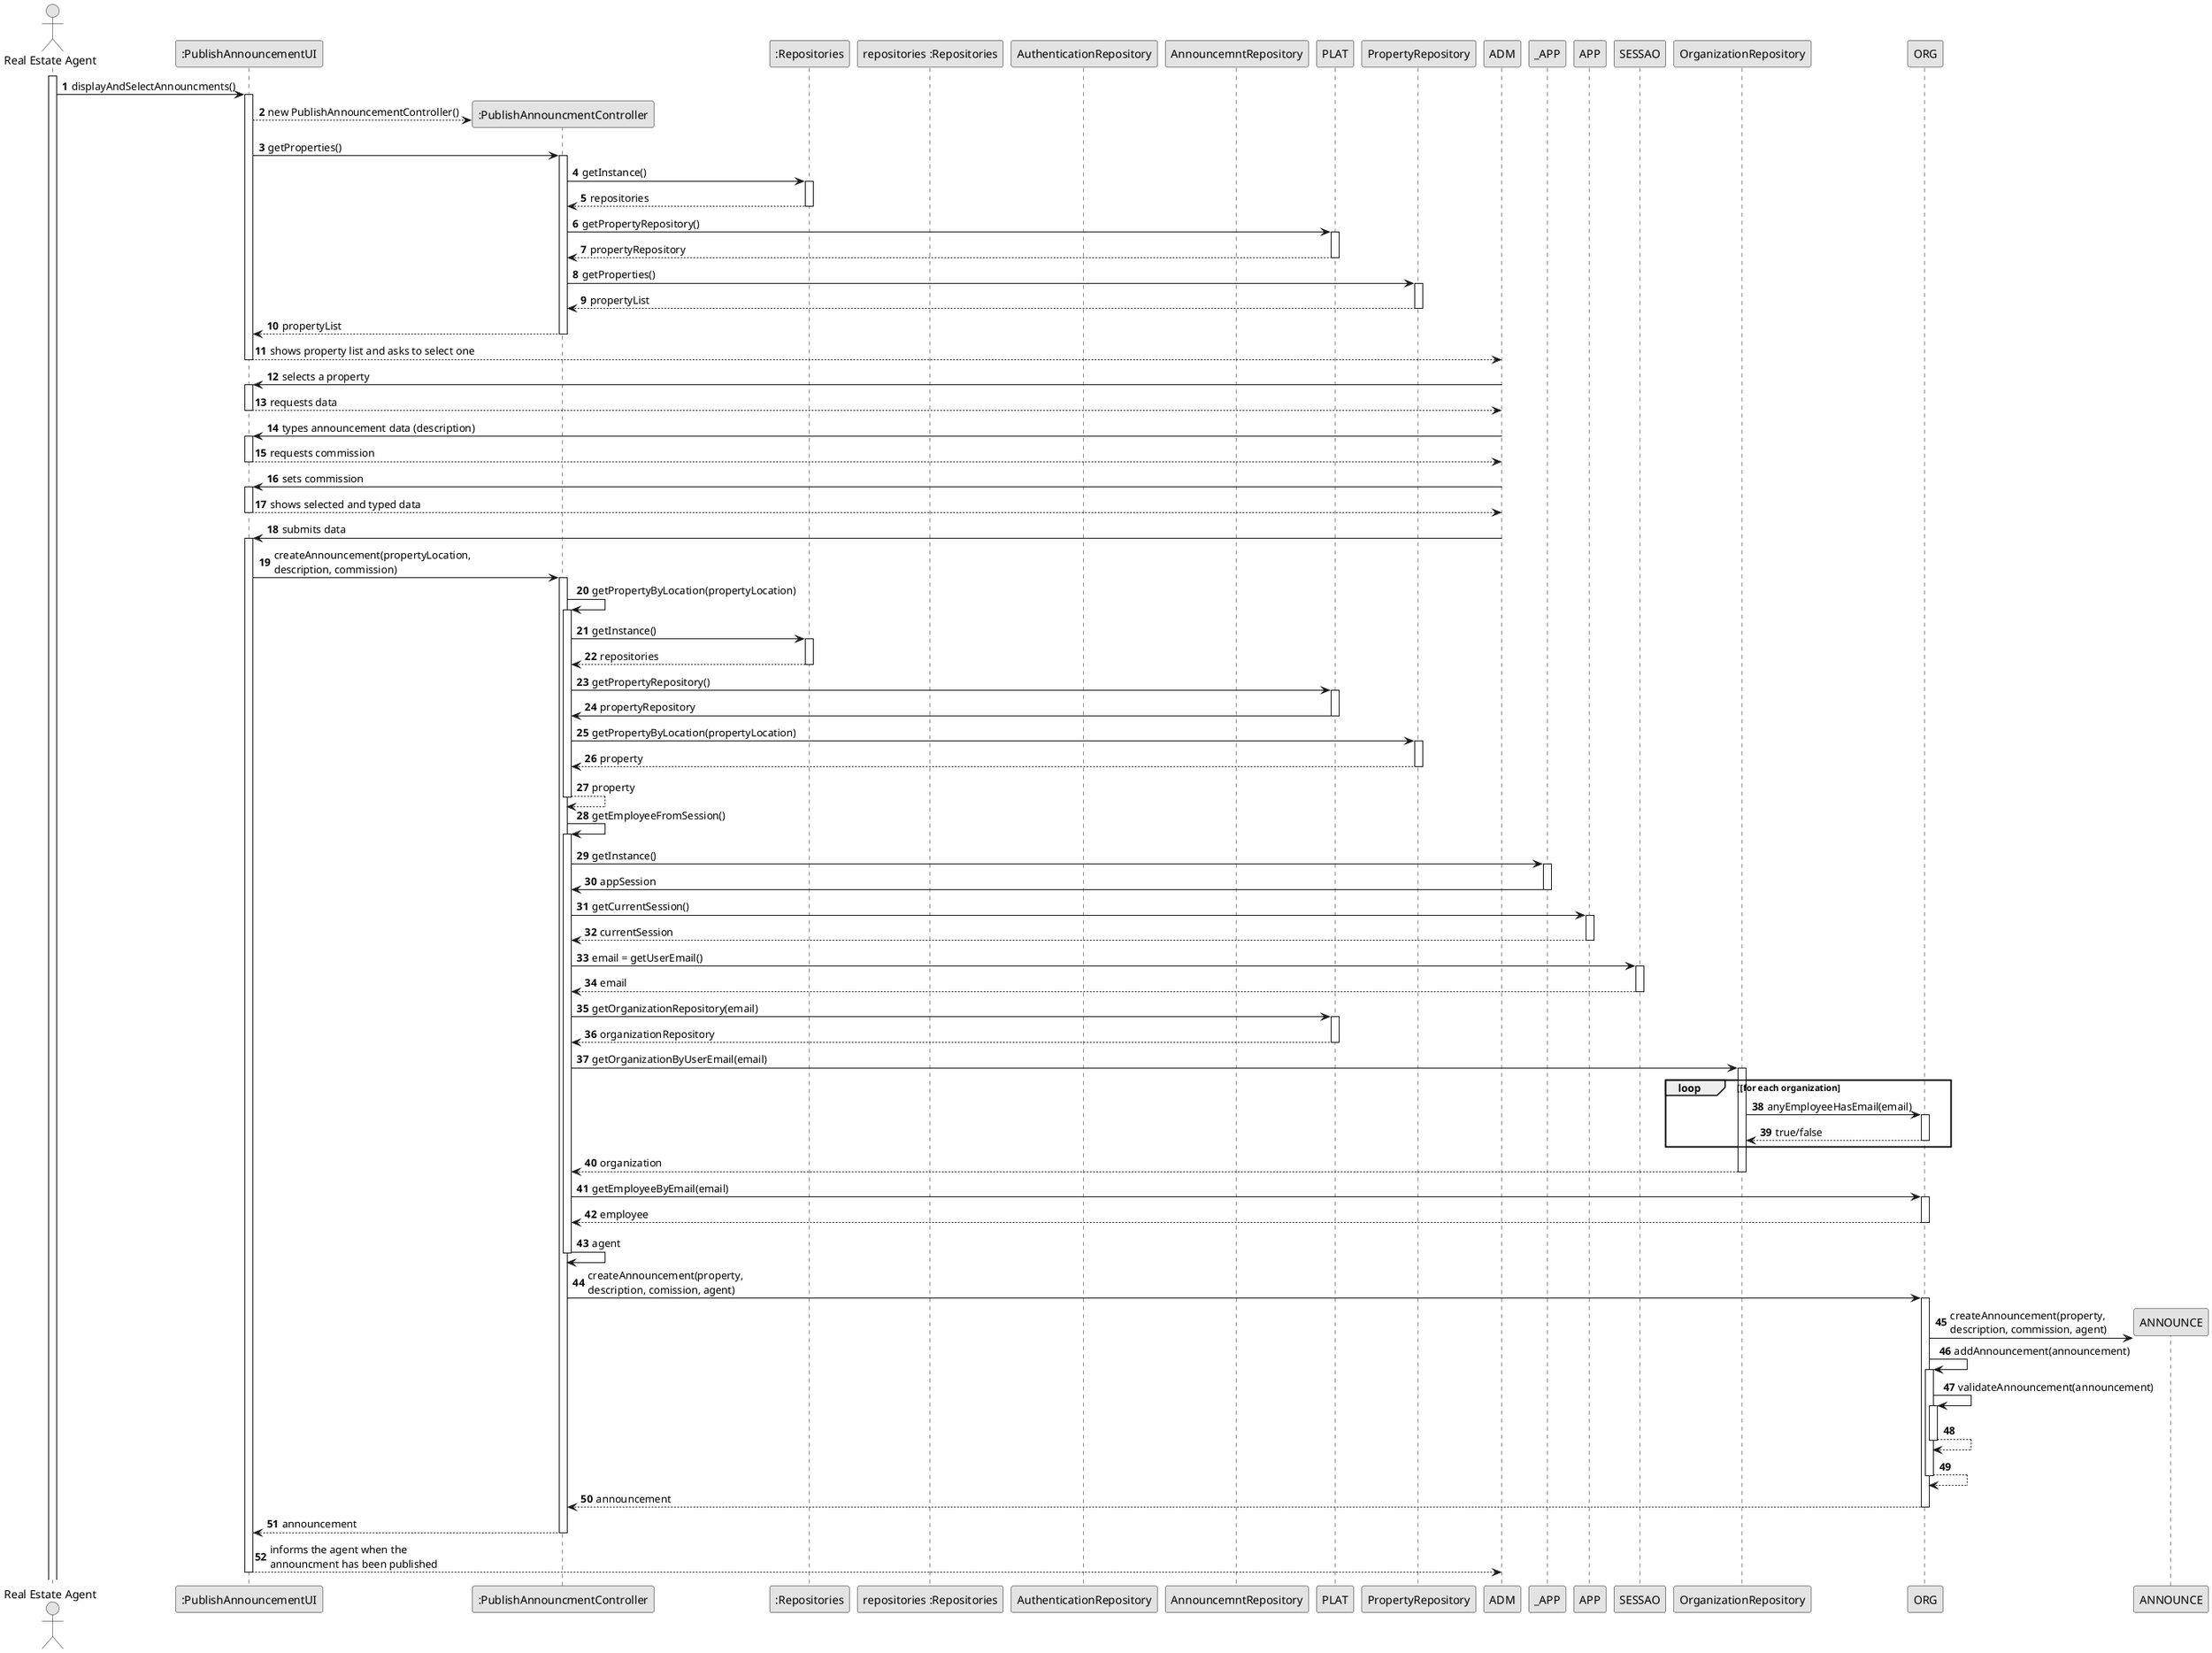 @startuml
skinparam monochrome true
skinparam packageStyle rectangle
skinparam shadowing false

autonumber

'hide footbox
actor "Real Estate Agent" as Agent
participant ":PublishAnnouncementUI" as UI
participant ":PublishAnnouncmentController" as CTRL
participant ":Repositories" as RepositorySingleton
participant "repositories :Repositories" as RPS
participant "AuthenticationRepository" as AuthenticationRepository


participant "AnnouncemntRepository" as AnnouncemntRepository
activate Agent


    Agent -> UI : displayAndSelectAnnouncments()

    activate UI

        UI --> CTRL** : new PublishAnnouncementController()
        UI -> CTRL : getProperties()
        activate CTRL
                    CTRL -> RepositorySingleton : getInstance()
                    activate RepositorySingleton

                        RepositorySingleton --> CTRL: repositories
                    deactivate RepositorySingleton

                    CTRL -> PLAT : getPropertyRepository()
                    activate PLAT

                        PLAT --> CTRL: propertyRepository
                    deactivate PLAT

                    CTRL -> PropertyRepository : getProperties()
                    activate PropertyRepository

                        PropertyRepository --> CTRL : propertyList
                    deactivate PropertyRepository

            CTRL --> UI : propertyList
        deactivate CTRL

        UI --> ADM : shows property list and asks to select one
    deactivate UI

    ADM -> UI : selects a property
    activate UI

        UI --> ADM : requests data
    deactivate UI

    ADM -> UI : types announcement data (description)
    activate UI

        UI --> ADM : requests commission
    deactivate UI

    ADM -> UI : sets commission
    activate UI

        UI ---> ADM : shows selected and typed data
        deactivate UI

    ADM -> UI : submits data
    activate UI

        UI -> CTRL : createAnnouncement(propertyLocation, \ndescription, commission)
        activate CTRL

            CTRL -> CTRL : getPropertyByLocation(propertyLocation)
            activate CTRL

               CTRL -> RepositorySingleton : getInstance()
               activate RepositorySingleton

                   RepositorySingleton --> CTRL: repositories
               deactivate RepositorySingleton

               CTRL -> PLAT : getPropertyRepository()
               activate PLAT

                   PLAT -> CTRL : propertyRepository
               deactivate PLAT

               CTRL -> PropertyRepository : getPropertyByLocation(propertyLocation)
               activate PropertyRepository

                   PropertyRepository --> CTRL : property
               deactivate PropertyRepository

                CTRL --> CTRL : property
            deactivate CTRL

            CTRL -> CTRL : getEmployeeFromSession()
            activate CTRL

                CTRL -> _APP: getInstance()
                        activate _APP
                            _APP -> CTRL: appSession
                        deactivate _APP

                        CTRL -> APP: getCurrentSession()
                        activate APP

                            APP --> CTRL: currentSession
                        deactivate APP

                        CTRL -> SESSAO: email = getUserEmail()
                        activate SESSAO

                            SESSAO --> CTRL: email
                        deactivate SESSAO

                        CTRL -> PLAT: getOrganizationRepository(email)
                        activate PLAT

                            PLAT --> CTRL: organizationRepository
                        deactivate PLAT

                        CTRL -> OrganizationRepository: getOrganizationByUserEmail(email)
                        activate OrganizationRepository

                            loop [for each organization
                                OrganizationRepository -> ORG : anyEmployeeHasEmail(email)
                                activate ORG

                                     ORG --> OrganizationRepository : true/false
                                deactivate ORG
                            end

                            OrganizationRepository --> CTRL : organization

                        deactivate OrganizationRepository

                        CTRL -> ORG: getEmployeeByEmail(email)
                        activate ORG

                            ORG --> CTRL : employee
                        deactivate ORG
                CTRL -> CTRL : agent
            deactivate CTRL

            CTRL -> ORG: createAnnouncement(property, \ndescription, comission, agent)
            activate ORG

                ORG -> ANNOUNCE**: createAnnouncement(property, \ndescription, commission, agent)
                        ORG -> ORG: addAnnouncement(announcement)

                        activate ORG
                            ORG -> ORG: validateAnnouncement(announcement)
                            activate ORG
                                ORG --> ORG
                            deactivate ORG

                            ORG --> ORG
                        deactivate ORG

                ORG --> CTRL : announcement
            deactivate ORG

            CTRL --> UI: announcement
            deactivate CTRL
            UI --> ADM: informs the agent when the \nannouncment has been published
    deactivate UI

deactivate ADM
@enduml